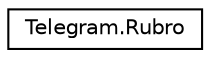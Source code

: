 digraph "Graphical Class Hierarchy"
{
 // INTERACTIVE_SVG=YES
 // LATEX_PDF_SIZE
  edge [fontname="Helvetica",fontsize="10",labelfontname="Helvetica",labelfontsize="10"];
  node [fontname="Helvetica",fontsize="10",shape=record];
  rankdir="LR";
  Node0 [label="Telegram.Rubro",height=0.2,width=0.4,color="black", fillcolor="white", style="filled",URL="$classTelegram_1_1Rubro.html",tooltip=" "];
}
